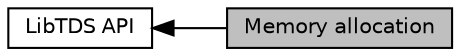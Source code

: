 digraph "Memory allocation"
{
  edge [fontname="Helvetica",fontsize="10",labelfontname="Helvetica",labelfontsize="10"];
  node [fontname="Helvetica",fontsize="10",shape=box];
  rankdir=LR;
  Node1 [label="Memory allocation",height=0.2,width=0.4,color="black", fillcolor="grey75", style="filled", fontcolor="black",tooltip="Allocate or free resources."];
  Node2 [label="LibTDS API",height=0.2,width=0.4,color="black", fillcolor="white", style="filled",URL="$a00567.html",tooltip="Callable functions in libtds."];
  Node2->Node1 [shape=plaintext, dir="back", style="solid"];
}

